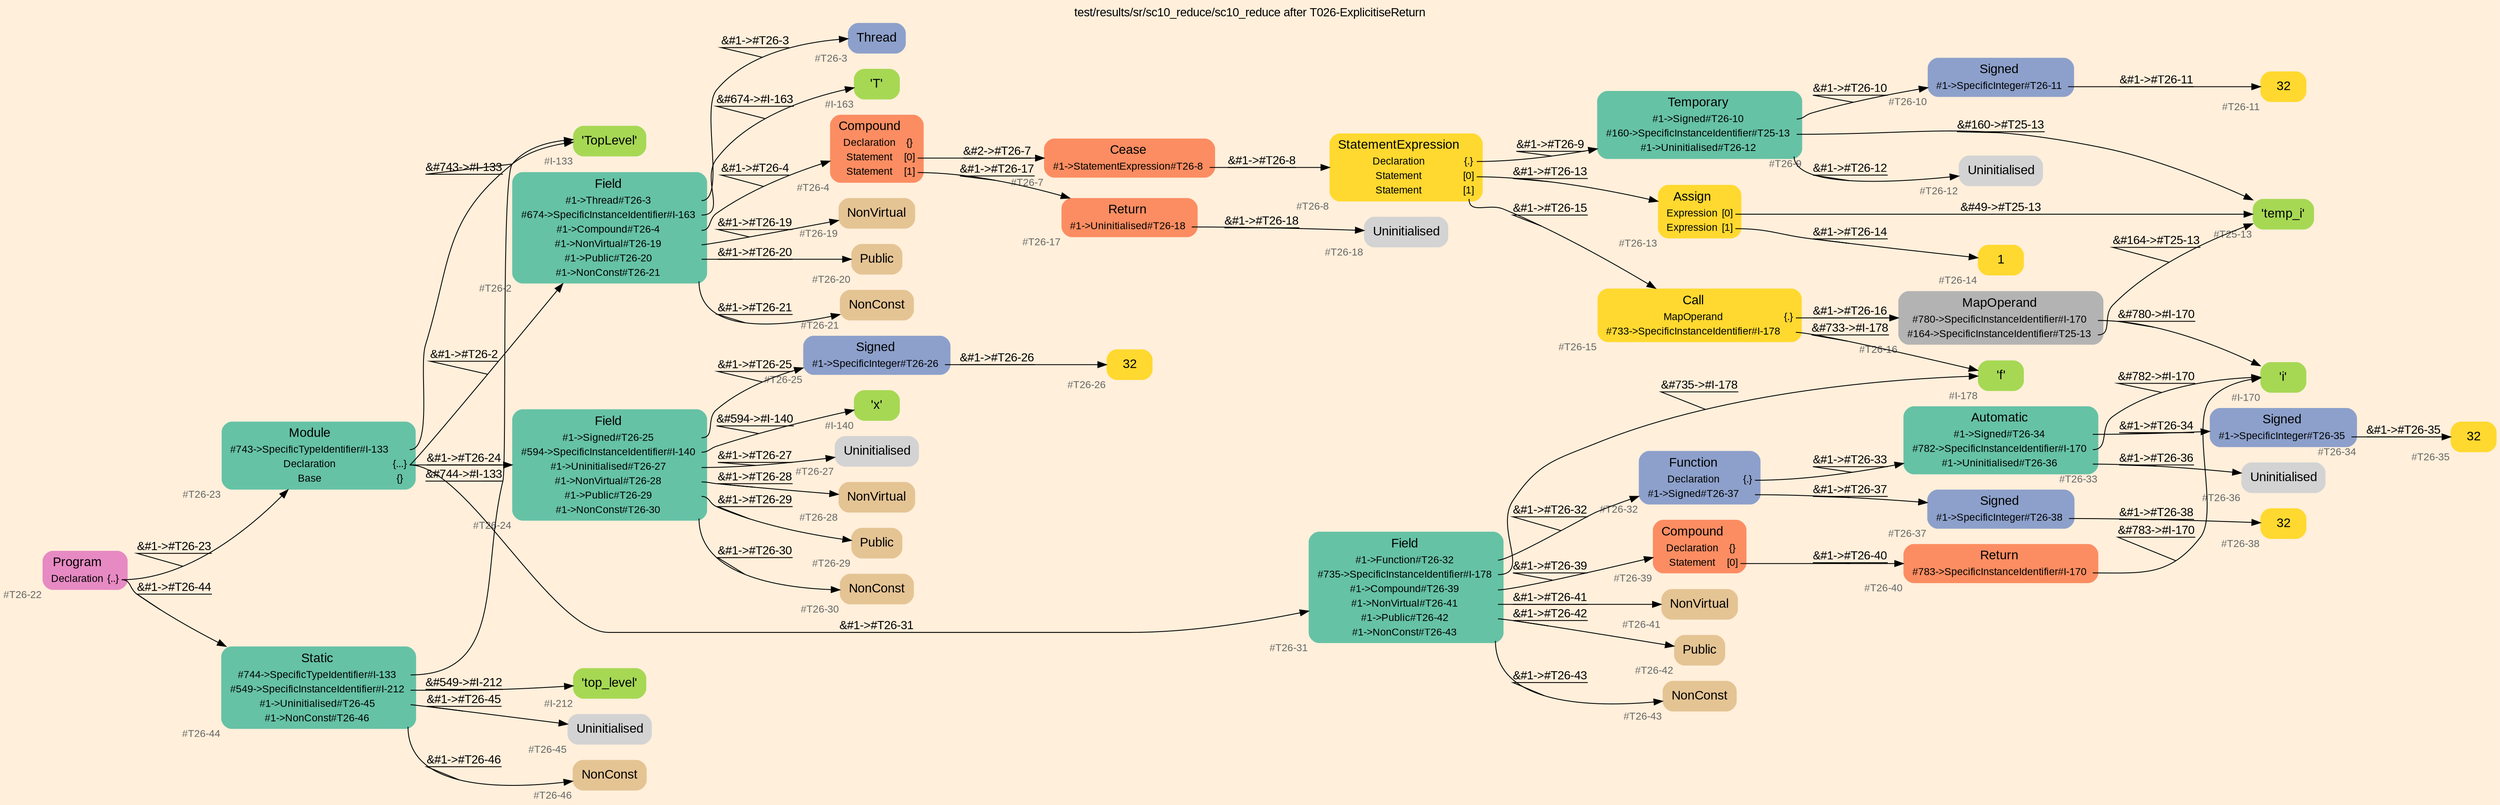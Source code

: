 digraph "test/results/sr/sc10_reduce/sc10_reduce after T026-ExplicitiseReturn" {
label = "test/results/sr/sc10_reduce/sc10_reduce after T026-ExplicitiseReturn"
labelloc = t
graph [
    rankdir = "LR"
    ranksep = 0.3
    bgcolor = antiquewhite1
    color = black
    fontcolor = black
    fontname = "Arial"
];
node [
    fontname = "Arial"
];
edge [
    fontname = "Arial"
];

// -------------------- node figure --------------------
// -------- block #T26-22 ----------
"#T26-22" [
    fillcolor = "/set28/4"
    xlabel = "#T26-22"
    fontsize = "12"
    fontcolor = grey40
    shape = "plaintext"
    label = <<TABLE BORDER="0" CELLBORDER="0" CELLSPACING="0">
     <TR><TD><FONT COLOR="black" POINT-SIZE="15">Program</FONT></TD></TR>
     <TR><TD><FONT COLOR="black" POINT-SIZE="12">Declaration</FONT></TD><TD PORT="port0"><FONT COLOR="black" POINT-SIZE="12">{..}</FONT></TD></TR>
    </TABLE>>
    style = "rounded,filled"
];

// -------- block #T26-23 ----------
"#T26-23" [
    fillcolor = "/set28/1"
    xlabel = "#T26-23"
    fontsize = "12"
    fontcolor = grey40
    shape = "plaintext"
    label = <<TABLE BORDER="0" CELLBORDER="0" CELLSPACING="0">
     <TR><TD><FONT COLOR="black" POINT-SIZE="15">Module</FONT></TD></TR>
     <TR><TD><FONT COLOR="black" POINT-SIZE="12">#743-&gt;SpecificTypeIdentifier#I-133</FONT></TD><TD PORT="port0"></TD></TR>
     <TR><TD><FONT COLOR="black" POINT-SIZE="12">Declaration</FONT></TD><TD PORT="port1"><FONT COLOR="black" POINT-SIZE="12">{...}</FONT></TD></TR>
     <TR><TD><FONT COLOR="black" POINT-SIZE="12">Base</FONT></TD><TD PORT="port2"><FONT COLOR="black" POINT-SIZE="12">{}</FONT></TD></TR>
    </TABLE>>
    style = "rounded,filled"
];

// -------- block #I-133 ----------
"#I-133" [
    fillcolor = "/set28/5"
    xlabel = "#I-133"
    fontsize = "12"
    fontcolor = grey40
    shape = "plaintext"
    label = <<TABLE BORDER="0" CELLBORDER="0" CELLSPACING="0">
     <TR><TD><FONT COLOR="black" POINT-SIZE="15">'TopLevel'</FONT></TD></TR>
    </TABLE>>
    style = "rounded,filled"
];

// -------- block #T26-2 ----------
"#T26-2" [
    fillcolor = "/set28/1"
    xlabel = "#T26-2"
    fontsize = "12"
    fontcolor = grey40
    shape = "plaintext"
    label = <<TABLE BORDER="0" CELLBORDER="0" CELLSPACING="0">
     <TR><TD><FONT COLOR="black" POINT-SIZE="15">Field</FONT></TD></TR>
     <TR><TD><FONT COLOR="black" POINT-SIZE="12">#1-&gt;Thread#T26-3</FONT></TD><TD PORT="port0"></TD></TR>
     <TR><TD><FONT COLOR="black" POINT-SIZE="12">#674-&gt;SpecificInstanceIdentifier#I-163</FONT></TD><TD PORT="port1"></TD></TR>
     <TR><TD><FONT COLOR="black" POINT-SIZE="12">#1-&gt;Compound#T26-4</FONT></TD><TD PORT="port2"></TD></TR>
     <TR><TD><FONT COLOR="black" POINT-SIZE="12">#1-&gt;NonVirtual#T26-19</FONT></TD><TD PORT="port3"></TD></TR>
     <TR><TD><FONT COLOR="black" POINT-SIZE="12">#1-&gt;Public#T26-20</FONT></TD><TD PORT="port4"></TD></TR>
     <TR><TD><FONT COLOR="black" POINT-SIZE="12">#1-&gt;NonConst#T26-21</FONT></TD><TD PORT="port5"></TD></TR>
    </TABLE>>
    style = "rounded,filled"
];

// -------- block #T26-3 ----------
"#T26-3" [
    fillcolor = "/set28/3"
    xlabel = "#T26-3"
    fontsize = "12"
    fontcolor = grey40
    shape = "plaintext"
    label = <<TABLE BORDER="0" CELLBORDER="0" CELLSPACING="0">
     <TR><TD><FONT COLOR="black" POINT-SIZE="15">Thread</FONT></TD></TR>
    </TABLE>>
    style = "rounded,filled"
];

// -------- block #I-163 ----------
"#I-163" [
    fillcolor = "/set28/5"
    xlabel = "#I-163"
    fontsize = "12"
    fontcolor = grey40
    shape = "plaintext"
    label = <<TABLE BORDER="0" CELLBORDER="0" CELLSPACING="0">
     <TR><TD><FONT COLOR="black" POINT-SIZE="15">'T'</FONT></TD></TR>
    </TABLE>>
    style = "rounded,filled"
];

// -------- block #T26-4 ----------
"#T26-4" [
    fillcolor = "/set28/2"
    xlabel = "#T26-4"
    fontsize = "12"
    fontcolor = grey40
    shape = "plaintext"
    label = <<TABLE BORDER="0" CELLBORDER="0" CELLSPACING="0">
     <TR><TD><FONT COLOR="black" POINT-SIZE="15">Compound</FONT></TD></TR>
     <TR><TD><FONT COLOR="black" POINT-SIZE="12">Declaration</FONT></TD><TD PORT="port0"><FONT COLOR="black" POINT-SIZE="12">{}</FONT></TD></TR>
     <TR><TD><FONT COLOR="black" POINT-SIZE="12">Statement</FONT></TD><TD PORT="port1"><FONT COLOR="black" POINT-SIZE="12">[0]</FONT></TD></TR>
     <TR><TD><FONT COLOR="black" POINT-SIZE="12">Statement</FONT></TD><TD PORT="port2"><FONT COLOR="black" POINT-SIZE="12">[1]</FONT></TD></TR>
    </TABLE>>
    style = "rounded,filled"
];

// -------- block #T26-7 ----------
"#T26-7" [
    fillcolor = "/set28/2"
    xlabel = "#T26-7"
    fontsize = "12"
    fontcolor = grey40
    shape = "plaintext"
    label = <<TABLE BORDER="0" CELLBORDER="0" CELLSPACING="0">
     <TR><TD><FONT COLOR="black" POINT-SIZE="15">Cease</FONT></TD></TR>
     <TR><TD><FONT COLOR="black" POINT-SIZE="12">#1-&gt;StatementExpression#T26-8</FONT></TD><TD PORT="port0"></TD></TR>
    </TABLE>>
    style = "rounded,filled"
];

// -------- block #T26-8 ----------
"#T26-8" [
    fillcolor = "/set28/6"
    xlabel = "#T26-8"
    fontsize = "12"
    fontcolor = grey40
    shape = "plaintext"
    label = <<TABLE BORDER="0" CELLBORDER="0" CELLSPACING="0">
     <TR><TD><FONT COLOR="black" POINT-SIZE="15">StatementExpression</FONT></TD></TR>
     <TR><TD><FONT COLOR="black" POINT-SIZE="12">Declaration</FONT></TD><TD PORT="port0"><FONT COLOR="black" POINT-SIZE="12">{.}</FONT></TD></TR>
     <TR><TD><FONT COLOR="black" POINT-SIZE="12">Statement</FONT></TD><TD PORT="port1"><FONT COLOR="black" POINT-SIZE="12">[0]</FONT></TD></TR>
     <TR><TD><FONT COLOR="black" POINT-SIZE="12">Statement</FONT></TD><TD PORT="port2"><FONT COLOR="black" POINT-SIZE="12">[1]</FONT></TD></TR>
    </TABLE>>
    style = "rounded,filled"
];

// -------- block #T26-9 ----------
"#T26-9" [
    fillcolor = "/set28/1"
    xlabel = "#T26-9"
    fontsize = "12"
    fontcolor = grey40
    shape = "plaintext"
    label = <<TABLE BORDER="0" CELLBORDER="0" CELLSPACING="0">
     <TR><TD><FONT COLOR="black" POINT-SIZE="15">Temporary</FONT></TD></TR>
     <TR><TD><FONT COLOR="black" POINT-SIZE="12">#1-&gt;Signed#T26-10</FONT></TD><TD PORT="port0"></TD></TR>
     <TR><TD><FONT COLOR="black" POINT-SIZE="12">#160-&gt;SpecificInstanceIdentifier#T25-13</FONT></TD><TD PORT="port1"></TD></TR>
     <TR><TD><FONT COLOR="black" POINT-SIZE="12">#1-&gt;Uninitialised#T26-12</FONT></TD><TD PORT="port2"></TD></TR>
    </TABLE>>
    style = "rounded,filled"
];

// -------- block #T26-10 ----------
"#T26-10" [
    fillcolor = "/set28/3"
    xlabel = "#T26-10"
    fontsize = "12"
    fontcolor = grey40
    shape = "plaintext"
    label = <<TABLE BORDER="0" CELLBORDER="0" CELLSPACING="0">
     <TR><TD><FONT COLOR="black" POINT-SIZE="15">Signed</FONT></TD></TR>
     <TR><TD><FONT COLOR="black" POINT-SIZE="12">#1-&gt;SpecificInteger#T26-11</FONT></TD><TD PORT="port0"></TD></TR>
    </TABLE>>
    style = "rounded,filled"
];

// -------- block #T26-11 ----------
"#T26-11" [
    fillcolor = "/set28/6"
    xlabel = "#T26-11"
    fontsize = "12"
    fontcolor = grey40
    shape = "plaintext"
    label = <<TABLE BORDER="0" CELLBORDER="0" CELLSPACING="0">
     <TR><TD><FONT COLOR="black" POINT-SIZE="15">32</FONT></TD></TR>
    </TABLE>>
    style = "rounded,filled"
];

// -------- block #T25-13 ----------
"#T25-13" [
    fillcolor = "/set28/5"
    xlabel = "#T25-13"
    fontsize = "12"
    fontcolor = grey40
    shape = "plaintext"
    label = <<TABLE BORDER="0" CELLBORDER="0" CELLSPACING="0">
     <TR><TD><FONT COLOR="black" POINT-SIZE="15">'temp_i'</FONT></TD></TR>
    </TABLE>>
    style = "rounded,filled"
];

// -------- block #T26-12 ----------
"#T26-12" [
    xlabel = "#T26-12"
    fontsize = "12"
    fontcolor = grey40
    shape = "plaintext"
    label = <<TABLE BORDER="0" CELLBORDER="0" CELLSPACING="0">
     <TR><TD><FONT COLOR="black" POINT-SIZE="15">Uninitialised</FONT></TD></TR>
    </TABLE>>
    style = "rounded,filled"
];

// -------- block #T26-13 ----------
"#T26-13" [
    fillcolor = "/set28/6"
    xlabel = "#T26-13"
    fontsize = "12"
    fontcolor = grey40
    shape = "plaintext"
    label = <<TABLE BORDER="0" CELLBORDER="0" CELLSPACING="0">
     <TR><TD><FONT COLOR="black" POINT-SIZE="15">Assign</FONT></TD></TR>
     <TR><TD><FONT COLOR="black" POINT-SIZE="12">Expression</FONT></TD><TD PORT="port0"><FONT COLOR="black" POINT-SIZE="12">[0]</FONT></TD></TR>
     <TR><TD><FONT COLOR="black" POINT-SIZE="12">Expression</FONT></TD><TD PORT="port1"><FONT COLOR="black" POINT-SIZE="12">[1]</FONT></TD></TR>
    </TABLE>>
    style = "rounded,filled"
];

// -------- block #T26-14 ----------
"#T26-14" [
    fillcolor = "/set28/6"
    xlabel = "#T26-14"
    fontsize = "12"
    fontcolor = grey40
    shape = "plaintext"
    label = <<TABLE BORDER="0" CELLBORDER="0" CELLSPACING="0">
     <TR><TD><FONT COLOR="black" POINT-SIZE="15">1</FONT></TD></TR>
    </TABLE>>
    style = "rounded,filled"
];

// -------- block #T26-15 ----------
"#T26-15" [
    fillcolor = "/set28/6"
    xlabel = "#T26-15"
    fontsize = "12"
    fontcolor = grey40
    shape = "plaintext"
    label = <<TABLE BORDER="0" CELLBORDER="0" CELLSPACING="0">
     <TR><TD><FONT COLOR="black" POINT-SIZE="15">Call</FONT></TD></TR>
     <TR><TD><FONT COLOR="black" POINT-SIZE="12">MapOperand</FONT></TD><TD PORT="port0"><FONT COLOR="black" POINT-SIZE="12">{.}</FONT></TD></TR>
     <TR><TD><FONT COLOR="black" POINT-SIZE="12">#733-&gt;SpecificInstanceIdentifier#I-178</FONT></TD><TD PORT="port1"></TD></TR>
    </TABLE>>
    style = "rounded,filled"
];

// -------- block #T26-16 ----------
"#T26-16" [
    fillcolor = "/set28/8"
    xlabel = "#T26-16"
    fontsize = "12"
    fontcolor = grey40
    shape = "plaintext"
    label = <<TABLE BORDER="0" CELLBORDER="0" CELLSPACING="0">
     <TR><TD><FONT COLOR="black" POINT-SIZE="15">MapOperand</FONT></TD></TR>
     <TR><TD><FONT COLOR="black" POINT-SIZE="12">#780-&gt;SpecificInstanceIdentifier#I-170</FONT></TD><TD PORT="port0"></TD></TR>
     <TR><TD><FONT COLOR="black" POINT-SIZE="12">#164-&gt;SpecificInstanceIdentifier#T25-13</FONT></TD><TD PORT="port1"></TD></TR>
    </TABLE>>
    style = "rounded,filled"
];

// -------- block #I-170 ----------
"#I-170" [
    fillcolor = "/set28/5"
    xlabel = "#I-170"
    fontsize = "12"
    fontcolor = grey40
    shape = "plaintext"
    label = <<TABLE BORDER="0" CELLBORDER="0" CELLSPACING="0">
     <TR><TD><FONT COLOR="black" POINT-SIZE="15">'i'</FONT></TD></TR>
    </TABLE>>
    style = "rounded,filled"
];

// -------- block #I-178 ----------
"#I-178" [
    fillcolor = "/set28/5"
    xlabel = "#I-178"
    fontsize = "12"
    fontcolor = grey40
    shape = "plaintext"
    label = <<TABLE BORDER="0" CELLBORDER="0" CELLSPACING="0">
     <TR><TD><FONT COLOR="black" POINT-SIZE="15">'f'</FONT></TD></TR>
    </TABLE>>
    style = "rounded,filled"
];

// -------- block #T26-17 ----------
"#T26-17" [
    fillcolor = "/set28/2"
    xlabel = "#T26-17"
    fontsize = "12"
    fontcolor = grey40
    shape = "plaintext"
    label = <<TABLE BORDER="0" CELLBORDER="0" CELLSPACING="0">
     <TR><TD><FONT COLOR="black" POINT-SIZE="15">Return</FONT></TD></TR>
     <TR><TD><FONT COLOR="black" POINT-SIZE="12">#1-&gt;Uninitialised#T26-18</FONT></TD><TD PORT="port0"></TD></TR>
    </TABLE>>
    style = "rounded,filled"
];

// -------- block #T26-18 ----------
"#T26-18" [
    xlabel = "#T26-18"
    fontsize = "12"
    fontcolor = grey40
    shape = "plaintext"
    label = <<TABLE BORDER="0" CELLBORDER="0" CELLSPACING="0">
     <TR><TD><FONT COLOR="black" POINT-SIZE="15">Uninitialised</FONT></TD></TR>
    </TABLE>>
    style = "rounded,filled"
];

// -------- block #T26-19 ----------
"#T26-19" [
    fillcolor = "/set28/7"
    xlabel = "#T26-19"
    fontsize = "12"
    fontcolor = grey40
    shape = "plaintext"
    label = <<TABLE BORDER="0" CELLBORDER="0" CELLSPACING="0">
     <TR><TD><FONT COLOR="black" POINT-SIZE="15">NonVirtual</FONT></TD></TR>
    </TABLE>>
    style = "rounded,filled"
];

// -------- block #T26-20 ----------
"#T26-20" [
    fillcolor = "/set28/7"
    xlabel = "#T26-20"
    fontsize = "12"
    fontcolor = grey40
    shape = "plaintext"
    label = <<TABLE BORDER="0" CELLBORDER="0" CELLSPACING="0">
     <TR><TD><FONT COLOR="black" POINT-SIZE="15">Public</FONT></TD></TR>
    </TABLE>>
    style = "rounded,filled"
];

// -------- block #T26-21 ----------
"#T26-21" [
    fillcolor = "/set28/7"
    xlabel = "#T26-21"
    fontsize = "12"
    fontcolor = grey40
    shape = "plaintext"
    label = <<TABLE BORDER="0" CELLBORDER="0" CELLSPACING="0">
     <TR><TD><FONT COLOR="black" POINT-SIZE="15">NonConst</FONT></TD></TR>
    </TABLE>>
    style = "rounded,filled"
];

// -------- block #T26-24 ----------
"#T26-24" [
    fillcolor = "/set28/1"
    xlabel = "#T26-24"
    fontsize = "12"
    fontcolor = grey40
    shape = "plaintext"
    label = <<TABLE BORDER="0" CELLBORDER="0" CELLSPACING="0">
     <TR><TD><FONT COLOR="black" POINT-SIZE="15">Field</FONT></TD></TR>
     <TR><TD><FONT COLOR="black" POINT-SIZE="12">#1-&gt;Signed#T26-25</FONT></TD><TD PORT="port0"></TD></TR>
     <TR><TD><FONT COLOR="black" POINT-SIZE="12">#594-&gt;SpecificInstanceIdentifier#I-140</FONT></TD><TD PORT="port1"></TD></TR>
     <TR><TD><FONT COLOR="black" POINT-SIZE="12">#1-&gt;Uninitialised#T26-27</FONT></TD><TD PORT="port2"></TD></TR>
     <TR><TD><FONT COLOR="black" POINT-SIZE="12">#1-&gt;NonVirtual#T26-28</FONT></TD><TD PORT="port3"></TD></TR>
     <TR><TD><FONT COLOR="black" POINT-SIZE="12">#1-&gt;Public#T26-29</FONT></TD><TD PORT="port4"></TD></TR>
     <TR><TD><FONT COLOR="black" POINT-SIZE="12">#1-&gt;NonConst#T26-30</FONT></TD><TD PORT="port5"></TD></TR>
    </TABLE>>
    style = "rounded,filled"
];

// -------- block #T26-25 ----------
"#T26-25" [
    fillcolor = "/set28/3"
    xlabel = "#T26-25"
    fontsize = "12"
    fontcolor = grey40
    shape = "plaintext"
    label = <<TABLE BORDER="0" CELLBORDER="0" CELLSPACING="0">
     <TR><TD><FONT COLOR="black" POINT-SIZE="15">Signed</FONT></TD></TR>
     <TR><TD><FONT COLOR="black" POINT-SIZE="12">#1-&gt;SpecificInteger#T26-26</FONT></TD><TD PORT="port0"></TD></TR>
    </TABLE>>
    style = "rounded,filled"
];

// -------- block #T26-26 ----------
"#T26-26" [
    fillcolor = "/set28/6"
    xlabel = "#T26-26"
    fontsize = "12"
    fontcolor = grey40
    shape = "plaintext"
    label = <<TABLE BORDER="0" CELLBORDER="0" CELLSPACING="0">
     <TR><TD><FONT COLOR="black" POINT-SIZE="15">32</FONT></TD></TR>
    </TABLE>>
    style = "rounded,filled"
];

// -------- block #I-140 ----------
"#I-140" [
    fillcolor = "/set28/5"
    xlabel = "#I-140"
    fontsize = "12"
    fontcolor = grey40
    shape = "plaintext"
    label = <<TABLE BORDER="0" CELLBORDER="0" CELLSPACING="0">
     <TR><TD><FONT COLOR="black" POINT-SIZE="15">'x'</FONT></TD></TR>
    </TABLE>>
    style = "rounded,filled"
];

// -------- block #T26-27 ----------
"#T26-27" [
    xlabel = "#T26-27"
    fontsize = "12"
    fontcolor = grey40
    shape = "plaintext"
    label = <<TABLE BORDER="0" CELLBORDER="0" CELLSPACING="0">
     <TR><TD><FONT COLOR="black" POINT-SIZE="15">Uninitialised</FONT></TD></TR>
    </TABLE>>
    style = "rounded,filled"
];

// -------- block #T26-28 ----------
"#T26-28" [
    fillcolor = "/set28/7"
    xlabel = "#T26-28"
    fontsize = "12"
    fontcolor = grey40
    shape = "plaintext"
    label = <<TABLE BORDER="0" CELLBORDER="0" CELLSPACING="0">
     <TR><TD><FONT COLOR="black" POINT-SIZE="15">NonVirtual</FONT></TD></TR>
    </TABLE>>
    style = "rounded,filled"
];

// -------- block #T26-29 ----------
"#T26-29" [
    fillcolor = "/set28/7"
    xlabel = "#T26-29"
    fontsize = "12"
    fontcolor = grey40
    shape = "plaintext"
    label = <<TABLE BORDER="0" CELLBORDER="0" CELLSPACING="0">
     <TR><TD><FONT COLOR="black" POINT-SIZE="15">Public</FONT></TD></TR>
    </TABLE>>
    style = "rounded,filled"
];

// -------- block #T26-30 ----------
"#T26-30" [
    fillcolor = "/set28/7"
    xlabel = "#T26-30"
    fontsize = "12"
    fontcolor = grey40
    shape = "plaintext"
    label = <<TABLE BORDER="0" CELLBORDER="0" CELLSPACING="0">
     <TR><TD><FONT COLOR="black" POINT-SIZE="15">NonConst</FONT></TD></TR>
    </TABLE>>
    style = "rounded,filled"
];

// -------- block #T26-31 ----------
"#T26-31" [
    fillcolor = "/set28/1"
    xlabel = "#T26-31"
    fontsize = "12"
    fontcolor = grey40
    shape = "plaintext"
    label = <<TABLE BORDER="0" CELLBORDER="0" CELLSPACING="0">
     <TR><TD><FONT COLOR="black" POINT-SIZE="15">Field</FONT></TD></TR>
     <TR><TD><FONT COLOR="black" POINT-SIZE="12">#1-&gt;Function#T26-32</FONT></TD><TD PORT="port0"></TD></TR>
     <TR><TD><FONT COLOR="black" POINT-SIZE="12">#735-&gt;SpecificInstanceIdentifier#I-178</FONT></TD><TD PORT="port1"></TD></TR>
     <TR><TD><FONT COLOR="black" POINT-SIZE="12">#1-&gt;Compound#T26-39</FONT></TD><TD PORT="port2"></TD></TR>
     <TR><TD><FONT COLOR="black" POINT-SIZE="12">#1-&gt;NonVirtual#T26-41</FONT></TD><TD PORT="port3"></TD></TR>
     <TR><TD><FONT COLOR="black" POINT-SIZE="12">#1-&gt;Public#T26-42</FONT></TD><TD PORT="port4"></TD></TR>
     <TR><TD><FONT COLOR="black" POINT-SIZE="12">#1-&gt;NonConst#T26-43</FONT></TD><TD PORT="port5"></TD></TR>
    </TABLE>>
    style = "rounded,filled"
];

// -------- block #T26-32 ----------
"#T26-32" [
    fillcolor = "/set28/3"
    xlabel = "#T26-32"
    fontsize = "12"
    fontcolor = grey40
    shape = "plaintext"
    label = <<TABLE BORDER="0" CELLBORDER="0" CELLSPACING="0">
     <TR><TD><FONT COLOR="black" POINT-SIZE="15">Function</FONT></TD></TR>
     <TR><TD><FONT COLOR="black" POINT-SIZE="12">Declaration</FONT></TD><TD PORT="port0"><FONT COLOR="black" POINT-SIZE="12">{.}</FONT></TD></TR>
     <TR><TD><FONT COLOR="black" POINT-SIZE="12">#1-&gt;Signed#T26-37</FONT></TD><TD PORT="port1"></TD></TR>
    </TABLE>>
    style = "rounded,filled"
];

// -------- block #T26-33 ----------
"#T26-33" [
    fillcolor = "/set28/1"
    xlabel = "#T26-33"
    fontsize = "12"
    fontcolor = grey40
    shape = "plaintext"
    label = <<TABLE BORDER="0" CELLBORDER="0" CELLSPACING="0">
     <TR><TD><FONT COLOR="black" POINT-SIZE="15">Automatic</FONT></TD></TR>
     <TR><TD><FONT COLOR="black" POINT-SIZE="12">#1-&gt;Signed#T26-34</FONT></TD><TD PORT="port0"></TD></TR>
     <TR><TD><FONT COLOR="black" POINT-SIZE="12">#782-&gt;SpecificInstanceIdentifier#I-170</FONT></TD><TD PORT="port1"></TD></TR>
     <TR><TD><FONT COLOR="black" POINT-SIZE="12">#1-&gt;Uninitialised#T26-36</FONT></TD><TD PORT="port2"></TD></TR>
    </TABLE>>
    style = "rounded,filled"
];

// -------- block #T26-34 ----------
"#T26-34" [
    fillcolor = "/set28/3"
    xlabel = "#T26-34"
    fontsize = "12"
    fontcolor = grey40
    shape = "plaintext"
    label = <<TABLE BORDER="0" CELLBORDER="0" CELLSPACING="0">
     <TR><TD><FONT COLOR="black" POINT-SIZE="15">Signed</FONT></TD></TR>
     <TR><TD><FONT COLOR="black" POINT-SIZE="12">#1-&gt;SpecificInteger#T26-35</FONT></TD><TD PORT="port0"></TD></TR>
    </TABLE>>
    style = "rounded,filled"
];

// -------- block #T26-35 ----------
"#T26-35" [
    fillcolor = "/set28/6"
    xlabel = "#T26-35"
    fontsize = "12"
    fontcolor = grey40
    shape = "plaintext"
    label = <<TABLE BORDER="0" CELLBORDER="0" CELLSPACING="0">
     <TR><TD><FONT COLOR="black" POINT-SIZE="15">32</FONT></TD></TR>
    </TABLE>>
    style = "rounded,filled"
];

// -------- block #T26-36 ----------
"#T26-36" [
    xlabel = "#T26-36"
    fontsize = "12"
    fontcolor = grey40
    shape = "plaintext"
    label = <<TABLE BORDER="0" CELLBORDER="0" CELLSPACING="0">
     <TR><TD><FONT COLOR="black" POINT-SIZE="15">Uninitialised</FONT></TD></TR>
    </TABLE>>
    style = "rounded,filled"
];

// -------- block #T26-37 ----------
"#T26-37" [
    fillcolor = "/set28/3"
    xlabel = "#T26-37"
    fontsize = "12"
    fontcolor = grey40
    shape = "plaintext"
    label = <<TABLE BORDER="0" CELLBORDER="0" CELLSPACING="0">
     <TR><TD><FONT COLOR="black" POINT-SIZE="15">Signed</FONT></TD></TR>
     <TR><TD><FONT COLOR="black" POINT-SIZE="12">#1-&gt;SpecificInteger#T26-38</FONT></TD><TD PORT="port0"></TD></TR>
    </TABLE>>
    style = "rounded,filled"
];

// -------- block #T26-38 ----------
"#T26-38" [
    fillcolor = "/set28/6"
    xlabel = "#T26-38"
    fontsize = "12"
    fontcolor = grey40
    shape = "plaintext"
    label = <<TABLE BORDER="0" CELLBORDER="0" CELLSPACING="0">
     <TR><TD><FONT COLOR="black" POINT-SIZE="15">32</FONT></TD></TR>
    </TABLE>>
    style = "rounded,filled"
];

// -------- block #T26-39 ----------
"#T26-39" [
    fillcolor = "/set28/2"
    xlabel = "#T26-39"
    fontsize = "12"
    fontcolor = grey40
    shape = "plaintext"
    label = <<TABLE BORDER="0" CELLBORDER="0" CELLSPACING="0">
     <TR><TD><FONT COLOR="black" POINT-SIZE="15">Compound</FONT></TD></TR>
     <TR><TD><FONT COLOR="black" POINT-SIZE="12">Declaration</FONT></TD><TD PORT="port0"><FONT COLOR="black" POINT-SIZE="12">{}</FONT></TD></TR>
     <TR><TD><FONT COLOR="black" POINT-SIZE="12">Statement</FONT></TD><TD PORT="port1"><FONT COLOR="black" POINT-SIZE="12">[0]</FONT></TD></TR>
    </TABLE>>
    style = "rounded,filled"
];

// -------- block #T26-40 ----------
"#T26-40" [
    fillcolor = "/set28/2"
    xlabel = "#T26-40"
    fontsize = "12"
    fontcolor = grey40
    shape = "plaintext"
    label = <<TABLE BORDER="0" CELLBORDER="0" CELLSPACING="0">
     <TR><TD><FONT COLOR="black" POINT-SIZE="15">Return</FONT></TD></TR>
     <TR><TD><FONT COLOR="black" POINT-SIZE="12">#783-&gt;SpecificInstanceIdentifier#I-170</FONT></TD><TD PORT="port0"></TD></TR>
    </TABLE>>
    style = "rounded,filled"
];

// -------- block #T26-41 ----------
"#T26-41" [
    fillcolor = "/set28/7"
    xlabel = "#T26-41"
    fontsize = "12"
    fontcolor = grey40
    shape = "plaintext"
    label = <<TABLE BORDER="0" CELLBORDER="0" CELLSPACING="0">
     <TR><TD><FONT COLOR="black" POINT-SIZE="15">NonVirtual</FONT></TD></TR>
    </TABLE>>
    style = "rounded,filled"
];

// -------- block #T26-42 ----------
"#T26-42" [
    fillcolor = "/set28/7"
    xlabel = "#T26-42"
    fontsize = "12"
    fontcolor = grey40
    shape = "plaintext"
    label = <<TABLE BORDER="0" CELLBORDER="0" CELLSPACING="0">
     <TR><TD><FONT COLOR="black" POINT-SIZE="15">Public</FONT></TD></TR>
    </TABLE>>
    style = "rounded,filled"
];

// -------- block #T26-43 ----------
"#T26-43" [
    fillcolor = "/set28/7"
    xlabel = "#T26-43"
    fontsize = "12"
    fontcolor = grey40
    shape = "plaintext"
    label = <<TABLE BORDER="0" CELLBORDER="0" CELLSPACING="0">
     <TR><TD><FONT COLOR="black" POINT-SIZE="15">NonConst</FONT></TD></TR>
    </TABLE>>
    style = "rounded,filled"
];

// -------- block #T26-44 ----------
"#T26-44" [
    fillcolor = "/set28/1"
    xlabel = "#T26-44"
    fontsize = "12"
    fontcolor = grey40
    shape = "plaintext"
    label = <<TABLE BORDER="0" CELLBORDER="0" CELLSPACING="0">
     <TR><TD><FONT COLOR="black" POINT-SIZE="15">Static</FONT></TD></TR>
     <TR><TD><FONT COLOR="black" POINT-SIZE="12">#744-&gt;SpecificTypeIdentifier#I-133</FONT></TD><TD PORT="port0"></TD></TR>
     <TR><TD><FONT COLOR="black" POINT-SIZE="12">#549-&gt;SpecificInstanceIdentifier#I-212</FONT></TD><TD PORT="port1"></TD></TR>
     <TR><TD><FONT COLOR="black" POINT-SIZE="12">#1-&gt;Uninitialised#T26-45</FONT></TD><TD PORT="port2"></TD></TR>
     <TR><TD><FONT COLOR="black" POINT-SIZE="12">#1-&gt;NonConst#T26-46</FONT></TD><TD PORT="port3"></TD></TR>
    </TABLE>>
    style = "rounded,filled"
];

// -------- block #I-212 ----------
"#I-212" [
    fillcolor = "/set28/5"
    xlabel = "#I-212"
    fontsize = "12"
    fontcolor = grey40
    shape = "plaintext"
    label = <<TABLE BORDER="0" CELLBORDER="0" CELLSPACING="0">
     <TR><TD><FONT COLOR="black" POINT-SIZE="15">'top_level'</FONT></TD></TR>
    </TABLE>>
    style = "rounded,filled"
];

// -------- block #T26-45 ----------
"#T26-45" [
    xlabel = "#T26-45"
    fontsize = "12"
    fontcolor = grey40
    shape = "plaintext"
    label = <<TABLE BORDER="0" CELLBORDER="0" CELLSPACING="0">
     <TR><TD><FONT COLOR="black" POINT-SIZE="15">Uninitialised</FONT></TD></TR>
    </TABLE>>
    style = "rounded,filled"
];

// -------- block #T26-46 ----------
"#T26-46" [
    fillcolor = "/set28/7"
    xlabel = "#T26-46"
    fontsize = "12"
    fontcolor = grey40
    shape = "plaintext"
    label = <<TABLE BORDER="0" CELLBORDER="0" CELLSPACING="0">
     <TR><TD><FONT COLOR="black" POINT-SIZE="15">NonConst</FONT></TD></TR>
    </TABLE>>
    style = "rounded,filled"
];

"#T26-22":port0 -> "#T26-23" [
    label = "&amp;#1-&gt;#T26-23"
    decorate = true
    color = black
    fontcolor = black
];

"#T26-22":port0 -> "#T26-44" [
    label = "&amp;#1-&gt;#T26-44"
    decorate = true
    color = black
    fontcolor = black
];

"#T26-23":port0 -> "#I-133" [
    label = "&amp;#743-&gt;#I-133"
    decorate = true
    color = black
    fontcolor = black
];

"#T26-23":port1 -> "#T26-2" [
    label = "&amp;#1-&gt;#T26-2"
    decorate = true
    color = black
    fontcolor = black
];

"#T26-23":port1 -> "#T26-24" [
    label = "&amp;#1-&gt;#T26-24"
    decorate = true
    color = black
    fontcolor = black
];

"#T26-23":port1 -> "#T26-31" [
    label = "&amp;#1-&gt;#T26-31"
    decorate = true
    color = black
    fontcolor = black
];

"#T26-2":port0 -> "#T26-3" [
    label = "&amp;#1-&gt;#T26-3"
    decorate = true
    color = black
    fontcolor = black
];

"#T26-2":port1 -> "#I-163" [
    label = "&amp;#674-&gt;#I-163"
    decorate = true
    color = black
    fontcolor = black
];

"#T26-2":port2 -> "#T26-4" [
    label = "&amp;#1-&gt;#T26-4"
    decorate = true
    color = black
    fontcolor = black
];

"#T26-2":port3 -> "#T26-19" [
    label = "&amp;#1-&gt;#T26-19"
    decorate = true
    color = black
    fontcolor = black
];

"#T26-2":port4 -> "#T26-20" [
    label = "&amp;#1-&gt;#T26-20"
    decorate = true
    color = black
    fontcolor = black
];

"#T26-2":port5 -> "#T26-21" [
    label = "&amp;#1-&gt;#T26-21"
    decorate = true
    color = black
    fontcolor = black
];

"#T26-4":port1 -> "#T26-7" [
    label = "&amp;#2-&gt;#T26-7"
    decorate = true
    color = black
    fontcolor = black
];

"#T26-4":port2 -> "#T26-17" [
    label = "&amp;#1-&gt;#T26-17"
    decorate = true
    color = black
    fontcolor = black
];

"#T26-7":port0 -> "#T26-8" [
    label = "&amp;#1-&gt;#T26-8"
    decorate = true
    color = black
    fontcolor = black
];

"#T26-8":port0 -> "#T26-9" [
    label = "&amp;#1-&gt;#T26-9"
    decorate = true
    color = black
    fontcolor = black
];

"#T26-8":port1 -> "#T26-13" [
    label = "&amp;#1-&gt;#T26-13"
    decorate = true
    color = black
    fontcolor = black
];

"#T26-8":port2 -> "#T26-15" [
    label = "&amp;#1-&gt;#T26-15"
    decorate = true
    color = black
    fontcolor = black
];

"#T26-9":port0 -> "#T26-10" [
    label = "&amp;#1-&gt;#T26-10"
    decorate = true
    color = black
    fontcolor = black
];

"#T26-9":port1 -> "#T25-13" [
    label = "&amp;#160-&gt;#T25-13"
    decorate = true
    color = black
    fontcolor = black
];

"#T26-9":port2 -> "#T26-12" [
    label = "&amp;#1-&gt;#T26-12"
    decorate = true
    color = black
    fontcolor = black
];

"#T26-10":port0 -> "#T26-11" [
    label = "&amp;#1-&gt;#T26-11"
    decorate = true
    color = black
    fontcolor = black
];

"#T26-13":port0 -> "#T25-13" [
    label = "&amp;#49-&gt;#T25-13"
    decorate = true
    color = black
    fontcolor = black
];

"#T26-13":port1 -> "#T26-14" [
    label = "&amp;#1-&gt;#T26-14"
    decorate = true
    color = black
    fontcolor = black
];

"#T26-15":port0 -> "#T26-16" [
    label = "&amp;#1-&gt;#T26-16"
    decorate = true
    color = black
    fontcolor = black
];

"#T26-15":port1 -> "#I-178" [
    label = "&amp;#733-&gt;#I-178"
    decorate = true
    color = black
    fontcolor = black
];

"#T26-16":port0 -> "#I-170" [
    label = "&amp;#780-&gt;#I-170"
    decorate = true
    color = black
    fontcolor = black
];

"#T26-16":port1 -> "#T25-13" [
    label = "&amp;#164-&gt;#T25-13"
    decorate = true
    color = black
    fontcolor = black
];

"#T26-17":port0 -> "#T26-18" [
    label = "&amp;#1-&gt;#T26-18"
    decorate = true
    color = black
    fontcolor = black
];

"#T26-24":port0 -> "#T26-25" [
    label = "&amp;#1-&gt;#T26-25"
    decorate = true
    color = black
    fontcolor = black
];

"#T26-24":port1 -> "#I-140" [
    label = "&amp;#594-&gt;#I-140"
    decorate = true
    color = black
    fontcolor = black
];

"#T26-24":port2 -> "#T26-27" [
    label = "&amp;#1-&gt;#T26-27"
    decorate = true
    color = black
    fontcolor = black
];

"#T26-24":port3 -> "#T26-28" [
    label = "&amp;#1-&gt;#T26-28"
    decorate = true
    color = black
    fontcolor = black
];

"#T26-24":port4 -> "#T26-29" [
    label = "&amp;#1-&gt;#T26-29"
    decorate = true
    color = black
    fontcolor = black
];

"#T26-24":port5 -> "#T26-30" [
    label = "&amp;#1-&gt;#T26-30"
    decorate = true
    color = black
    fontcolor = black
];

"#T26-25":port0 -> "#T26-26" [
    label = "&amp;#1-&gt;#T26-26"
    decorate = true
    color = black
    fontcolor = black
];

"#T26-31":port0 -> "#T26-32" [
    label = "&amp;#1-&gt;#T26-32"
    decorate = true
    color = black
    fontcolor = black
];

"#T26-31":port1 -> "#I-178" [
    label = "&amp;#735-&gt;#I-178"
    decorate = true
    color = black
    fontcolor = black
];

"#T26-31":port2 -> "#T26-39" [
    label = "&amp;#1-&gt;#T26-39"
    decorate = true
    color = black
    fontcolor = black
];

"#T26-31":port3 -> "#T26-41" [
    label = "&amp;#1-&gt;#T26-41"
    decorate = true
    color = black
    fontcolor = black
];

"#T26-31":port4 -> "#T26-42" [
    label = "&amp;#1-&gt;#T26-42"
    decorate = true
    color = black
    fontcolor = black
];

"#T26-31":port5 -> "#T26-43" [
    label = "&amp;#1-&gt;#T26-43"
    decorate = true
    color = black
    fontcolor = black
];

"#T26-32":port0 -> "#T26-33" [
    label = "&amp;#1-&gt;#T26-33"
    decorate = true
    color = black
    fontcolor = black
];

"#T26-32":port1 -> "#T26-37" [
    label = "&amp;#1-&gt;#T26-37"
    decorate = true
    color = black
    fontcolor = black
];

"#T26-33":port0 -> "#T26-34" [
    label = "&amp;#1-&gt;#T26-34"
    decorate = true
    color = black
    fontcolor = black
];

"#T26-33":port1 -> "#I-170" [
    label = "&amp;#782-&gt;#I-170"
    decorate = true
    color = black
    fontcolor = black
];

"#T26-33":port2 -> "#T26-36" [
    label = "&amp;#1-&gt;#T26-36"
    decorate = true
    color = black
    fontcolor = black
];

"#T26-34":port0 -> "#T26-35" [
    label = "&amp;#1-&gt;#T26-35"
    decorate = true
    color = black
    fontcolor = black
];

"#T26-37":port0 -> "#T26-38" [
    label = "&amp;#1-&gt;#T26-38"
    decorate = true
    color = black
    fontcolor = black
];

"#T26-39":port1 -> "#T26-40" [
    label = "&amp;#1-&gt;#T26-40"
    decorate = true
    color = black
    fontcolor = black
];

"#T26-40":port0 -> "#I-170" [
    label = "&amp;#783-&gt;#I-170"
    decorate = true
    color = black
    fontcolor = black
];

"#T26-44":port0 -> "#I-133" [
    label = "&amp;#744-&gt;#I-133"
    decorate = true
    color = black
    fontcolor = black
];

"#T26-44":port1 -> "#I-212" [
    label = "&amp;#549-&gt;#I-212"
    decorate = true
    color = black
    fontcolor = black
];

"#T26-44":port2 -> "#T26-45" [
    label = "&amp;#1-&gt;#T26-45"
    decorate = true
    color = black
    fontcolor = black
];

"#T26-44":port3 -> "#T26-46" [
    label = "&amp;#1-&gt;#T26-46"
    decorate = true
    color = black
    fontcolor = black
];


}
